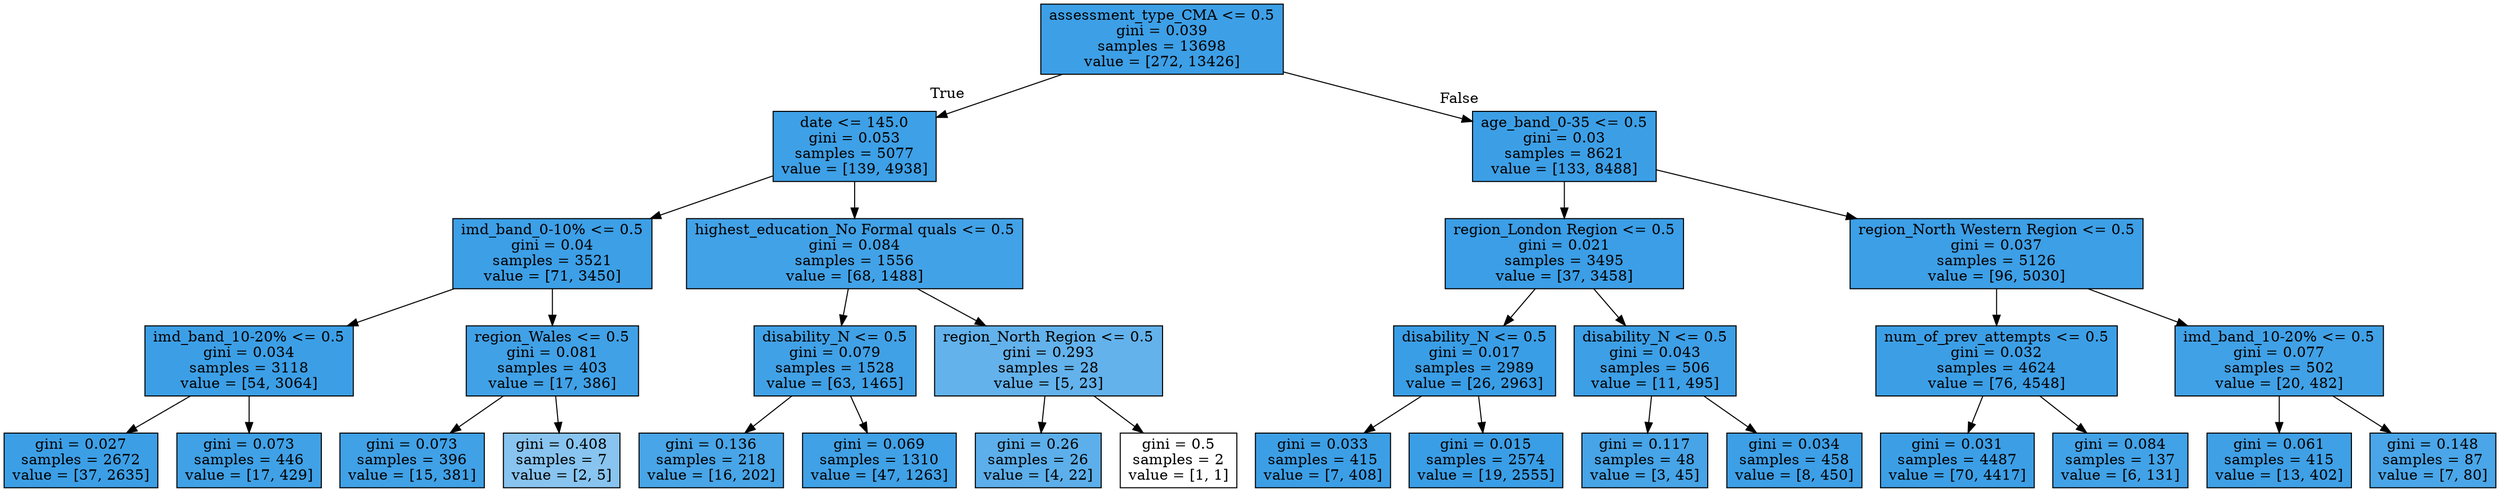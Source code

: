 digraph Tree {
node [shape=box, style="filled", color="black"] ;
0 [label="assessment_type_CMA <= 0.5\ngini = 0.039\nsamples = 13698\nvalue = [272, 13426]", fillcolor="#399de5fa"] ;
1 [label="date <= 145.0\ngini = 0.053\nsamples = 5077\nvalue = [139, 4938]", fillcolor="#399de5f8"] ;
0 -> 1 [labeldistance=2.5, labelangle=45, headlabel="True"] ;
2 [label="imd_band_0-10% <= 0.5\ngini = 0.04\nsamples = 3521\nvalue = [71, 3450]", fillcolor="#399de5fa"] ;
1 -> 2 ;
3 [label="imd_band_10-20% <= 0.5\ngini = 0.034\nsamples = 3118\nvalue = [54, 3064]", fillcolor="#399de5fb"] ;
2 -> 3 ;
4 [label="gini = 0.027\nsamples = 2672\nvalue = [37, 2635]", fillcolor="#399de5fb"] ;
3 -> 4 ;
5 [label="gini = 0.073\nsamples = 446\nvalue = [17, 429]", fillcolor="#399de5f5"] ;
3 -> 5 ;
6 [label="region_Wales <= 0.5\ngini = 0.081\nsamples = 403\nvalue = [17, 386]", fillcolor="#399de5f4"] ;
2 -> 6 ;
7 [label="gini = 0.073\nsamples = 396\nvalue = [15, 381]", fillcolor="#399de5f5"] ;
6 -> 7 ;
8 [label="gini = 0.408\nsamples = 7\nvalue = [2, 5]", fillcolor="#399de599"] ;
6 -> 8 ;
9 [label="highest_education_No Formal quals <= 0.5\ngini = 0.084\nsamples = 1556\nvalue = [68, 1488]", fillcolor="#399de5f3"] ;
1 -> 9 ;
10 [label="disability_N <= 0.5\ngini = 0.079\nsamples = 1528\nvalue = [63, 1465]", fillcolor="#399de5f4"] ;
9 -> 10 ;
11 [label="gini = 0.136\nsamples = 218\nvalue = [16, 202]", fillcolor="#399de5eb"] ;
10 -> 11 ;
12 [label="gini = 0.069\nsamples = 1310\nvalue = [47, 1263]", fillcolor="#399de5f6"] ;
10 -> 12 ;
13 [label="region_North Region <= 0.5\ngini = 0.293\nsamples = 28\nvalue = [5, 23]", fillcolor="#399de5c8"] ;
9 -> 13 ;
14 [label="gini = 0.26\nsamples = 26\nvalue = [4, 22]", fillcolor="#399de5d1"] ;
13 -> 14 ;
15 [label="gini = 0.5\nsamples = 2\nvalue = [1, 1]", fillcolor="#e5813900"] ;
13 -> 15 ;
16 [label="age_band_0-35 <= 0.5\ngini = 0.03\nsamples = 8621\nvalue = [133, 8488]", fillcolor="#399de5fb"] ;
0 -> 16 [labeldistance=2.5, labelangle=-45, headlabel="False"] ;
17 [label="region_London Region <= 0.5\ngini = 0.021\nsamples = 3495\nvalue = [37, 3458]", fillcolor="#399de5fc"] ;
16 -> 17 ;
18 [label="disability_N <= 0.5\ngini = 0.017\nsamples = 2989\nvalue = [26, 2963]", fillcolor="#399de5fd"] ;
17 -> 18 ;
19 [label="gini = 0.033\nsamples = 415\nvalue = [7, 408]", fillcolor="#399de5fb"] ;
18 -> 19 ;
20 [label="gini = 0.015\nsamples = 2574\nvalue = [19, 2555]", fillcolor="#399de5fd"] ;
18 -> 20 ;
21 [label="disability_N <= 0.5\ngini = 0.043\nsamples = 506\nvalue = [11, 495]", fillcolor="#399de5f9"] ;
17 -> 21 ;
22 [label="gini = 0.117\nsamples = 48\nvalue = [3, 45]", fillcolor="#399de5ee"] ;
21 -> 22 ;
23 [label="gini = 0.034\nsamples = 458\nvalue = [8, 450]", fillcolor="#399de5fa"] ;
21 -> 23 ;
24 [label="region_North Western Region <= 0.5\ngini = 0.037\nsamples = 5126\nvalue = [96, 5030]", fillcolor="#399de5fa"] ;
16 -> 24 ;
25 [label="num_of_prev_attempts <= 0.5\ngini = 0.032\nsamples = 4624\nvalue = [76, 4548]", fillcolor="#399de5fb"] ;
24 -> 25 ;
26 [label="gini = 0.031\nsamples = 4487\nvalue = [70, 4417]", fillcolor="#399de5fb"] ;
25 -> 26 ;
27 [label="gini = 0.084\nsamples = 137\nvalue = [6, 131]", fillcolor="#399de5f3"] ;
25 -> 27 ;
28 [label="imd_band_10-20% <= 0.5\ngini = 0.077\nsamples = 502\nvalue = [20, 482]", fillcolor="#399de5f4"] ;
24 -> 28 ;
29 [label="gini = 0.061\nsamples = 415\nvalue = [13, 402]", fillcolor="#399de5f7"] ;
28 -> 29 ;
30 [label="gini = 0.148\nsamples = 87\nvalue = [7, 80]", fillcolor="#399de5e9"] ;
28 -> 30 ;
}